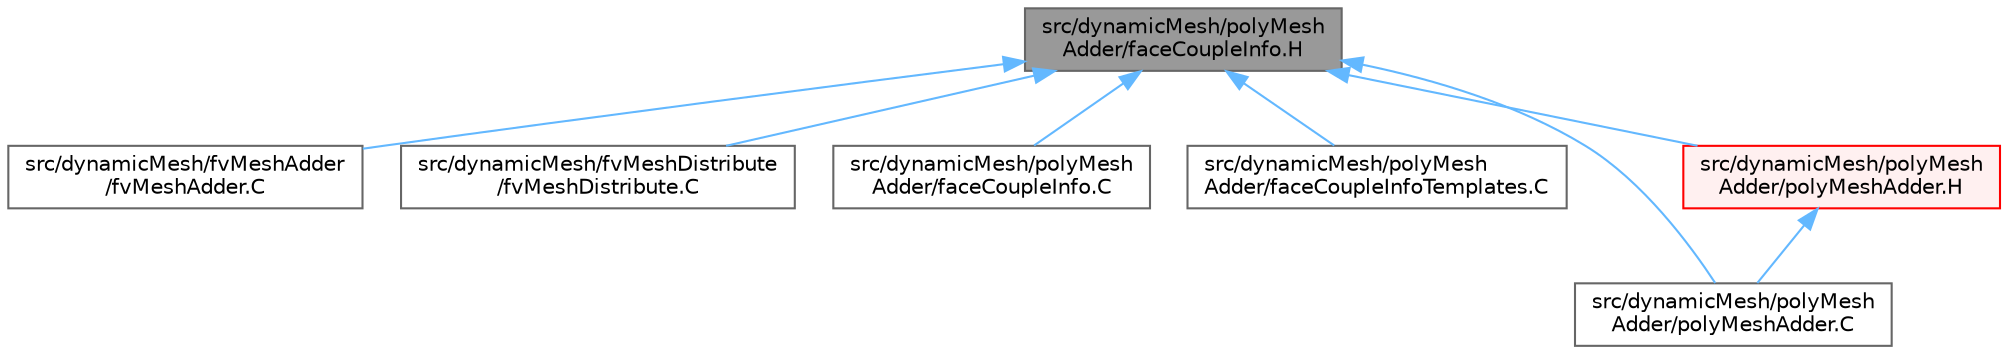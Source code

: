 digraph "src/dynamicMesh/polyMeshAdder/faceCoupleInfo.H"
{
 // LATEX_PDF_SIZE
  bgcolor="transparent";
  edge [fontname=Helvetica,fontsize=10,labelfontname=Helvetica,labelfontsize=10];
  node [fontname=Helvetica,fontsize=10,shape=box,height=0.2,width=0.4];
  Node1 [id="Node000001",label="src/dynamicMesh/polyMesh\lAdder/faceCoupleInfo.H",height=0.2,width=0.4,color="gray40", fillcolor="grey60", style="filled", fontcolor="black",tooltip=" "];
  Node1 -> Node2 [id="edge1_Node000001_Node000002",dir="back",color="steelblue1",style="solid",tooltip=" "];
  Node2 [id="Node000002",label="src/dynamicMesh/fvMeshAdder\l/fvMeshAdder.C",height=0.2,width=0.4,color="grey40", fillcolor="white", style="filled",URL="$fvMeshAdder_8C.html",tooltip=" "];
  Node1 -> Node3 [id="edge2_Node000001_Node000003",dir="back",color="steelblue1",style="solid",tooltip=" "];
  Node3 [id="Node000003",label="src/dynamicMesh/fvMeshDistribute\l/fvMeshDistribute.C",height=0.2,width=0.4,color="grey40", fillcolor="white", style="filled",URL="$fvMeshDistribute_8C.html",tooltip=" "];
  Node1 -> Node4 [id="edge3_Node000001_Node000004",dir="back",color="steelblue1",style="solid",tooltip=" "];
  Node4 [id="Node000004",label="src/dynamicMesh/polyMesh\lAdder/faceCoupleInfo.C",height=0.2,width=0.4,color="grey40", fillcolor="white", style="filled",URL="$faceCoupleInfo_8C.html",tooltip=" "];
  Node1 -> Node5 [id="edge4_Node000001_Node000005",dir="back",color="steelblue1",style="solid",tooltip=" "];
  Node5 [id="Node000005",label="src/dynamicMesh/polyMesh\lAdder/faceCoupleInfoTemplates.C",height=0.2,width=0.4,color="grey40", fillcolor="white", style="filled",URL="$faceCoupleInfoTemplates_8C.html",tooltip=" "];
  Node1 -> Node6 [id="edge5_Node000001_Node000006",dir="back",color="steelblue1",style="solid",tooltip=" "];
  Node6 [id="Node000006",label="src/dynamicMesh/polyMesh\lAdder/polyMeshAdder.C",height=0.2,width=0.4,color="grey40", fillcolor="white", style="filled",URL="$polyMeshAdder_8C.html",tooltip=" "];
  Node1 -> Node7 [id="edge6_Node000001_Node000007",dir="back",color="steelblue1",style="solid",tooltip=" "];
  Node7 [id="Node000007",label="src/dynamicMesh/polyMesh\lAdder/polyMeshAdder.H",height=0.2,width=0.4,color="red", fillcolor="#FFF0F0", style="filled",URL="$polyMeshAdder_8H.html",tooltip=" "];
  Node7 -> Node6 [id="edge7_Node000007_Node000006",dir="back",color="steelblue1",style="solid",tooltip=" "];
}
